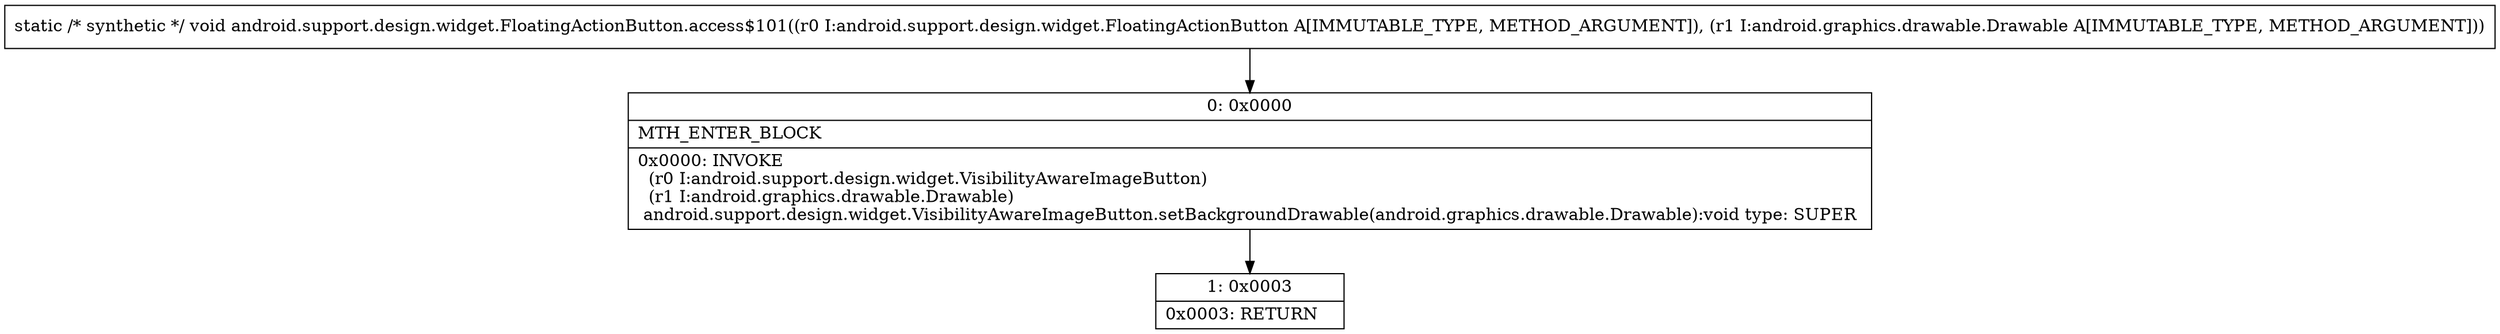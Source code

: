 digraph "CFG forandroid.support.design.widget.FloatingActionButton.access$101(Landroid\/support\/design\/widget\/FloatingActionButton;Landroid\/graphics\/drawable\/Drawable;)V" {
Node_0 [shape=record,label="{0\:\ 0x0000|MTH_ENTER_BLOCK\l|0x0000: INVOKE  \l  (r0 I:android.support.design.widget.VisibilityAwareImageButton)\l  (r1 I:android.graphics.drawable.Drawable)\l android.support.design.widget.VisibilityAwareImageButton.setBackgroundDrawable(android.graphics.drawable.Drawable):void type: SUPER \l}"];
Node_1 [shape=record,label="{1\:\ 0x0003|0x0003: RETURN   \l}"];
MethodNode[shape=record,label="{static \/* synthetic *\/ void android.support.design.widget.FloatingActionButton.access$101((r0 I:android.support.design.widget.FloatingActionButton A[IMMUTABLE_TYPE, METHOD_ARGUMENT]), (r1 I:android.graphics.drawable.Drawable A[IMMUTABLE_TYPE, METHOD_ARGUMENT])) }"];
MethodNode -> Node_0;
Node_0 -> Node_1;
}

